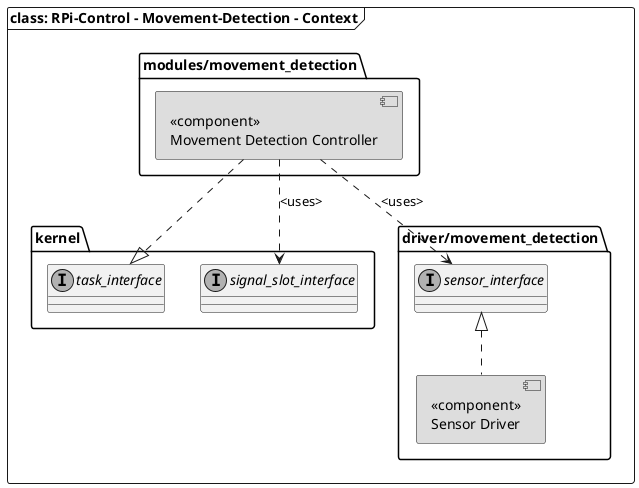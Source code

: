 @startuml movement_detection_context

'***************************************************************************

skinparam monochrome true
' skinparam linetype ortho

'***************************************************************************

frame "class: RPi-Control - Movement-Detection - Context" {

'***************************************************************************

    folder "kernel" {

        interface task_interface {

        }

        interface signal_slot_interface {

        }
    }

    folder "driver/movement_detection" {

        component sensor_driver #DDDDDD [
            <<component>>
            Sensor Driver
        ]

        interface sensor_interface {

        }
    }

    folder "modules/movement_detection" {

        component movement_detection #DDDDDD [
            <<component>>
            Movement Detection Controller
        ]
    }

    movement_detection .down.|> task_interface
    movement_detection .down.> signal_slot_interface : <uses>
    movement_detection .down.> sensor_interface : <uses>

    sensor_driver .up.|> sensor_interface

'***************************************************************************

}

'***************************************************************************

@enduml
